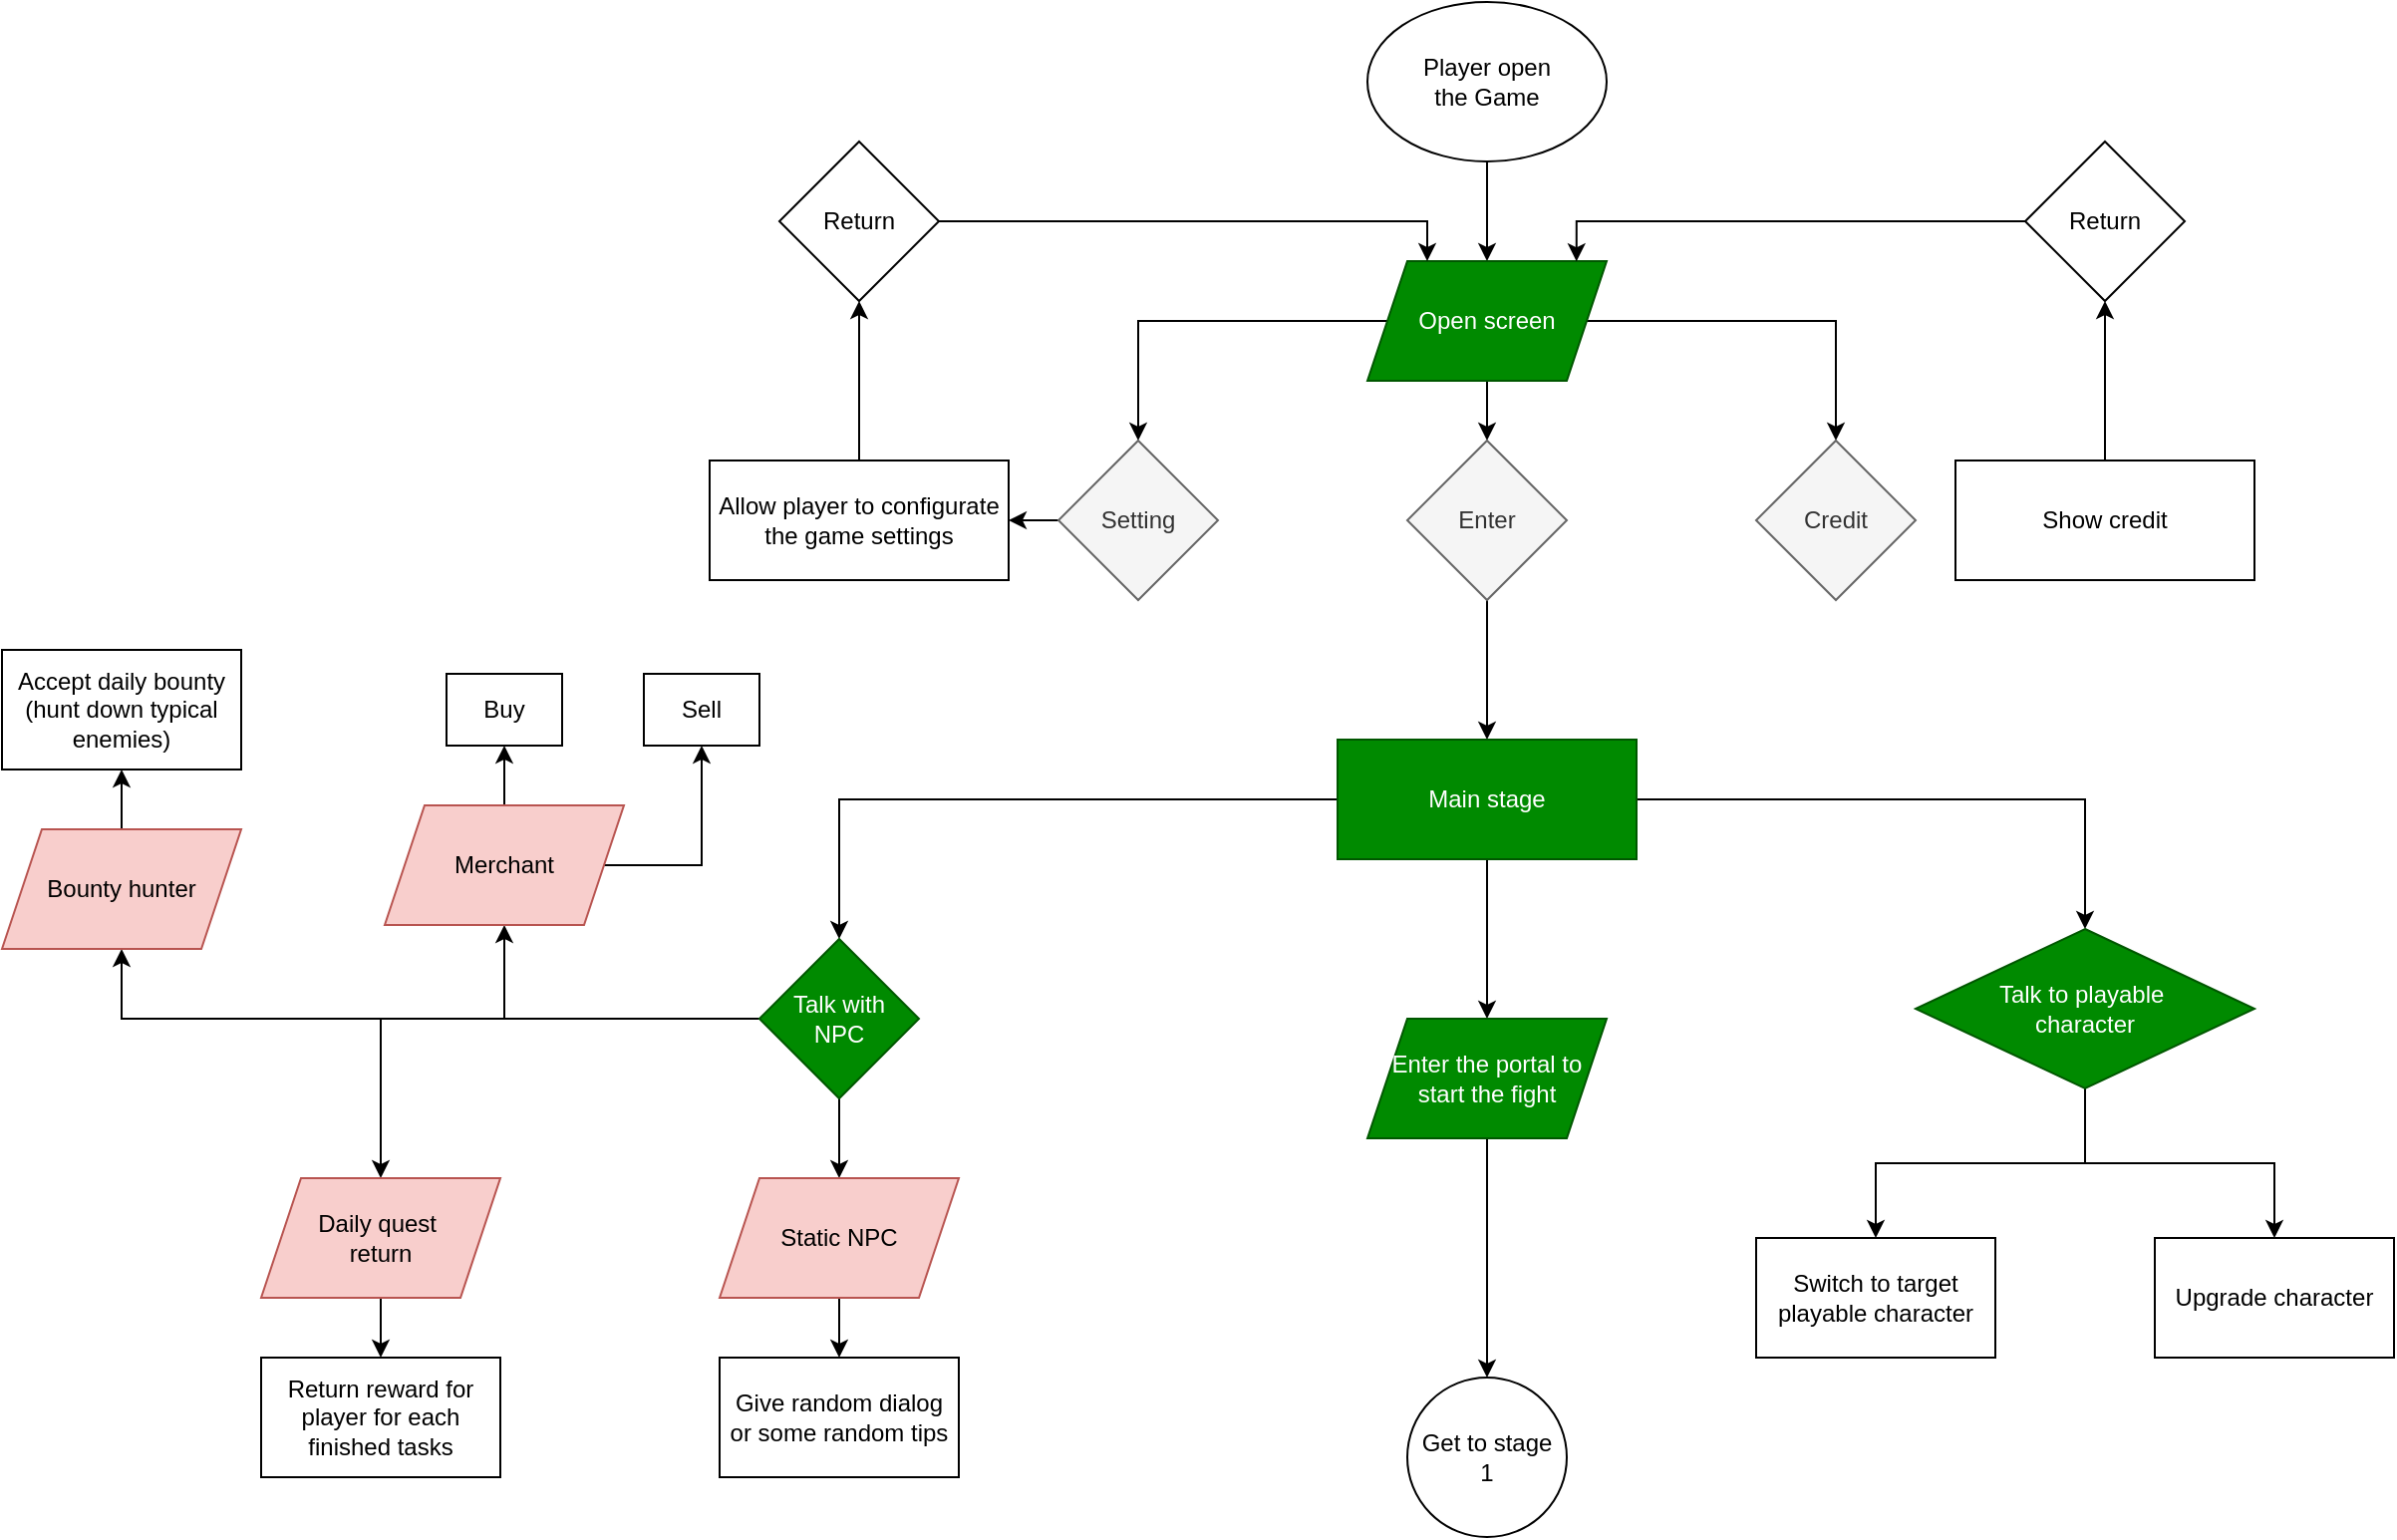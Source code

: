 <mxfile version="24.6.5" type="github">
  <diagram name="Page-1" id="mzJbTqpyfRkgzpyweL4M">
    <mxGraphModel dx="2230" dy="738" grid="1" gridSize="10" guides="1" tooltips="1" connect="1" arrows="1" fold="1" page="1" pageScale="1" pageWidth="850" pageHeight="1100" math="0" shadow="0">
      <root>
        <mxCell id="0" />
        <mxCell id="1" parent="0" />
        <mxCell id="QoFvrlMQni7rL53QiSBb-18" style="edgeStyle=orthogonalEdgeStyle;rounded=0;orthogonalLoop=1;jettySize=auto;html=1;entryX=0.5;entryY=0;entryDx=0;entryDy=0;" parent="1" source="QoFvrlMQni7rL53QiSBb-1" target="QoFvrlMQni7rL53QiSBb-10" edge="1">
          <mxGeometry relative="1" as="geometry" />
        </mxCell>
        <mxCell id="QoFvrlMQni7rL53QiSBb-1" value="Player open&lt;br&gt;the Game" style="ellipse;whiteSpace=wrap;html=1;" parent="1" vertex="1">
          <mxGeometry x="365" y="10" width="120" height="80" as="geometry" />
        </mxCell>
        <mxCell id="QoFvrlMQni7rL53QiSBb-14" style="edgeStyle=orthogonalEdgeStyle;rounded=0;orthogonalLoop=1;jettySize=auto;html=1;" parent="1" source="QoFvrlMQni7rL53QiSBb-10" target="QoFvrlMQni7rL53QiSBb-11" edge="1">
          <mxGeometry relative="1" as="geometry" />
        </mxCell>
        <mxCell id="QoFvrlMQni7rL53QiSBb-15" style="edgeStyle=orthogonalEdgeStyle;rounded=0;orthogonalLoop=1;jettySize=auto;html=1;" parent="1" source="QoFvrlMQni7rL53QiSBb-10" target="QoFvrlMQni7rL53QiSBb-12" edge="1">
          <mxGeometry relative="1" as="geometry" />
        </mxCell>
        <mxCell id="QoFvrlMQni7rL53QiSBb-16" style="edgeStyle=orthogonalEdgeStyle;rounded=0;orthogonalLoop=1;jettySize=auto;html=1;" parent="1" source="QoFvrlMQni7rL53QiSBb-10" target="QoFvrlMQni7rL53QiSBb-13" edge="1">
          <mxGeometry relative="1" as="geometry" />
        </mxCell>
        <mxCell id="QoFvrlMQni7rL53QiSBb-10" value="Open screen" style="shape=parallelogram;perimeter=parallelogramPerimeter;whiteSpace=wrap;html=1;fixedSize=1;fillColor=#008a00;fontColor=#ffffff;strokeColor=#005700;" parent="1" vertex="1">
          <mxGeometry x="365" y="140" width="120" height="60" as="geometry" />
        </mxCell>
        <mxCell id="UWSb3e3wchymhMPec0I4-20" style="edgeStyle=orthogonalEdgeStyle;rounded=0;orthogonalLoop=1;jettySize=auto;html=1;" edge="1" parent="1" source="QoFvrlMQni7rL53QiSBb-11" target="UWSb3e3wchymhMPec0I4-19">
          <mxGeometry relative="1" as="geometry" />
        </mxCell>
        <mxCell id="QoFvrlMQni7rL53QiSBb-11" value="Enter" style="rhombus;whiteSpace=wrap;html=1;fillColor=#f5f5f5;fontColor=#333333;strokeColor=#666666;" parent="1" vertex="1">
          <mxGeometry x="385" y="230" width="80" height="80" as="geometry" />
        </mxCell>
        <mxCell id="UWSb3e3wchymhMPec0I4-5" style="edgeStyle=orthogonalEdgeStyle;rounded=0;orthogonalLoop=1;jettySize=auto;html=1;" edge="1" parent="1" source="QoFvrlMQni7rL53QiSBb-12" target="UWSb3e3wchymhMPec0I4-4">
          <mxGeometry relative="1" as="geometry" />
        </mxCell>
        <mxCell id="QoFvrlMQni7rL53QiSBb-12" value="Setting" style="rhombus;whiteSpace=wrap;html=1;fillColor=#f5f5f5;fontColor=#333333;strokeColor=#666666;" parent="1" vertex="1">
          <mxGeometry x="210" y="230" width="80" height="80" as="geometry" />
        </mxCell>
        <mxCell id="QoFvrlMQni7rL53QiSBb-13" value="Credit" style="rhombus;whiteSpace=wrap;html=1;fillColor=#f5f5f5;fontColor=#333333;strokeColor=#666666;" parent="1" vertex="1">
          <mxGeometry x="560" y="230" width="80" height="80" as="geometry" />
        </mxCell>
        <mxCell id="UWSb3e3wchymhMPec0I4-11" style="edgeStyle=orthogonalEdgeStyle;rounded=0;orthogonalLoop=1;jettySize=auto;html=1;entryX=0.25;entryY=0;entryDx=0;entryDy=0;" edge="1" parent="1" source="UWSb3e3wchymhMPec0I4-2" target="QoFvrlMQni7rL53QiSBb-10">
          <mxGeometry relative="1" as="geometry" />
        </mxCell>
        <mxCell id="UWSb3e3wchymhMPec0I4-2" value="Return" style="rhombus;whiteSpace=wrap;html=1;" vertex="1" parent="1">
          <mxGeometry x="70" y="80" width="80" height="80" as="geometry" />
        </mxCell>
        <mxCell id="UWSb3e3wchymhMPec0I4-13" style="edgeStyle=orthogonalEdgeStyle;rounded=0;orthogonalLoop=1;jettySize=auto;html=1;" edge="1" parent="1" source="UWSb3e3wchymhMPec0I4-4" target="UWSb3e3wchymhMPec0I4-2">
          <mxGeometry relative="1" as="geometry" />
        </mxCell>
        <mxCell id="UWSb3e3wchymhMPec0I4-4" value="Allow player to configurate the game settings" style="rounded=0;whiteSpace=wrap;html=1;" vertex="1" parent="1">
          <mxGeometry x="35" y="240" width="150" height="60" as="geometry" />
        </mxCell>
        <mxCell id="UWSb3e3wchymhMPec0I4-16" style="edgeStyle=orthogonalEdgeStyle;rounded=0;orthogonalLoop=1;jettySize=auto;html=1;" edge="1" parent="1" source="UWSb3e3wchymhMPec0I4-14" target="UWSb3e3wchymhMPec0I4-15">
          <mxGeometry relative="1" as="geometry" />
        </mxCell>
        <mxCell id="UWSb3e3wchymhMPec0I4-14" value="Show credit" style="rounded=0;whiteSpace=wrap;html=1;" vertex="1" parent="1">
          <mxGeometry x="660" y="240" width="150" height="60" as="geometry" />
        </mxCell>
        <mxCell id="UWSb3e3wchymhMPec0I4-15" value="Return" style="rhombus;whiteSpace=wrap;html=1;" vertex="1" parent="1">
          <mxGeometry x="695" y="80" width="80" height="80" as="geometry" />
        </mxCell>
        <mxCell id="UWSb3e3wchymhMPec0I4-18" style="edgeStyle=orthogonalEdgeStyle;rounded=0;orthogonalLoop=1;jettySize=auto;html=1;entryX=0.874;entryY=0.002;entryDx=0;entryDy=0;entryPerimeter=0;" edge="1" parent="1" source="UWSb3e3wchymhMPec0I4-15" target="QoFvrlMQni7rL53QiSBb-10">
          <mxGeometry relative="1" as="geometry" />
        </mxCell>
        <mxCell id="UWSb3e3wchymhMPec0I4-22" style="edgeStyle=orthogonalEdgeStyle;rounded=0;orthogonalLoop=1;jettySize=auto;html=1;" edge="1" parent="1" source="UWSb3e3wchymhMPec0I4-19" target="UWSb3e3wchymhMPec0I4-21">
          <mxGeometry relative="1" as="geometry" />
        </mxCell>
        <mxCell id="UWSb3e3wchymhMPec0I4-24" style="edgeStyle=orthogonalEdgeStyle;rounded=0;orthogonalLoop=1;jettySize=auto;html=1;" edge="1" parent="1" source="UWSb3e3wchymhMPec0I4-19" target="UWSb3e3wchymhMPec0I4-26">
          <mxGeometry relative="1" as="geometry">
            <mxPoint x="105" y="450" as="targetPoint" />
          </mxGeometry>
        </mxCell>
        <mxCell id="UWSb3e3wchymhMPec0I4-67" style="edgeStyle=orthogonalEdgeStyle;rounded=0;orthogonalLoop=1;jettySize=auto;html=1;" edge="1" parent="1" source="UWSb3e3wchymhMPec0I4-19" target="UWSb3e3wchymhMPec0I4-65">
          <mxGeometry relative="1" as="geometry" />
        </mxCell>
        <mxCell id="UWSb3e3wchymhMPec0I4-19" value="Main stage" style="rounded=0;whiteSpace=wrap;html=1;fillColor=#008a00;fontColor=#ffffff;strokeColor=#005700;" vertex="1" parent="1">
          <mxGeometry x="350" y="380" width="150" height="60" as="geometry" />
        </mxCell>
        <mxCell id="UWSb3e3wchymhMPec0I4-72" style="edgeStyle=orthogonalEdgeStyle;rounded=0;orthogonalLoop=1;jettySize=auto;html=1;" edge="1" parent="1" source="UWSb3e3wchymhMPec0I4-21" target="UWSb3e3wchymhMPec0I4-74">
          <mxGeometry relative="1" as="geometry">
            <mxPoint x="425" y="690" as="targetPoint" />
          </mxGeometry>
        </mxCell>
        <mxCell id="UWSb3e3wchymhMPec0I4-21" value="Enter the portal to start the fight" style="shape=parallelogram;perimeter=parallelogramPerimeter;whiteSpace=wrap;html=1;fixedSize=1;fillColor=#008a00;fontColor=#ffffff;strokeColor=#005700;" vertex="1" parent="1">
          <mxGeometry x="365" y="520" width="120" height="60" as="geometry" />
        </mxCell>
        <mxCell id="UWSb3e3wchymhMPec0I4-28" style="edgeStyle=orthogonalEdgeStyle;rounded=0;orthogonalLoop=1;jettySize=auto;html=1;" edge="1" parent="1" source="UWSb3e3wchymhMPec0I4-26" target="UWSb3e3wchymhMPec0I4-27">
          <mxGeometry relative="1" as="geometry" />
        </mxCell>
        <mxCell id="UWSb3e3wchymhMPec0I4-57" style="edgeStyle=orthogonalEdgeStyle;rounded=0;orthogonalLoop=1;jettySize=auto;html=1;" edge="1" parent="1" source="UWSb3e3wchymhMPec0I4-26" target="UWSb3e3wchymhMPec0I4-54">
          <mxGeometry relative="1" as="geometry" />
        </mxCell>
        <mxCell id="UWSb3e3wchymhMPec0I4-60" style="edgeStyle=orthogonalEdgeStyle;rounded=0;orthogonalLoop=1;jettySize=auto;html=1;entryX=0.5;entryY=1;entryDx=0;entryDy=0;" edge="1" parent="1" source="UWSb3e3wchymhMPec0I4-26" target="UWSb3e3wchymhMPec0I4-46">
          <mxGeometry relative="1" as="geometry" />
        </mxCell>
        <mxCell id="UWSb3e3wchymhMPec0I4-64" style="edgeStyle=orthogonalEdgeStyle;rounded=0;orthogonalLoop=1;jettySize=auto;html=1;" edge="1" parent="1" source="UWSb3e3wchymhMPec0I4-26" target="UWSb3e3wchymhMPec0I4-61">
          <mxGeometry relative="1" as="geometry" />
        </mxCell>
        <mxCell id="UWSb3e3wchymhMPec0I4-26" value="Talk with &lt;br&gt;NPC" style="rhombus;whiteSpace=wrap;html=1;fillColor=#008a00;strokeColor=#005700;fontColor=#ffffff;" vertex="1" parent="1">
          <mxGeometry x="60" y="480" width="80" height="80" as="geometry" />
        </mxCell>
        <mxCell id="UWSb3e3wchymhMPec0I4-49" style="edgeStyle=orthogonalEdgeStyle;rounded=0;orthogonalLoop=1;jettySize=auto;html=1;" edge="1" parent="1" source="UWSb3e3wchymhMPec0I4-27" target="UWSb3e3wchymhMPec0I4-48">
          <mxGeometry relative="1" as="geometry" />
        </mxCell>
        <mxCell id="UWSb3e3wchymhMPec0I4-51" style="edgeStyle=orthogonalEdgeStyle;rounded=0;orthogonalLoop=1;jettySize=auto;html=1;" edge="1" parent="1" source="UWSb3e3wchymhMPec0I4-27" target="UWSb3e3wchymhMPec0I4-50">
          <mxGeometry relative="1" as="geometry" />
        </mxCell>
        <mxCell id="UWSb3e3wchymhMPec0I4-27" value="Merchant" style="shape=parallelogram;perimeter=parallelogramPerimeter;whiteSpace=wrap;html=1;fixedSize=1;fillColor=#f8cecc;strokeColor=#b85450;" vertex="1" parent="1">
          <mxGeometry x="-128" y="413" width="120" height="60" as="geometry" />
        </mxCell>
        <mxCell id="UWSb3e3wchymhMPec0I4-42" value="Switch to target playable character" style="rounded=0;whiteSpace=wrap;html=1;" vertex="1" parent="1">
          <mxGeometry x="560" y="630" width="120" height="60" as="geometry" />
        </mxCell>
        <mxCell id="UWSb3e3wchymhMPec0I4-43" value="Upgrade character" style="rounded=0;whiteSpace=wrap;html=1;" vertex="1" parent="1">
          <mxGeometry x="760" y="630" width="120" height="60" as="geometry" />
        </mxCell>
        <mxCell id="UWSb3e3wchymhMPec0I4-56" style="edgeStyle=orthogonalEdgeStyle;rounded=0;orthogonalLoop=1;jettySize=auto;html=1;" edge="1" parent="1" source="UWSb3e3wchymhMPec0I4-46" target="UWSb3e3wchymhMPec0I4-52">
          <mxGeometry relative="1" as="geometry" />
        </mxCell>
        <mxCell id="UWSb3e3wchymhMPec0I4-46" value="Bounty hunter" style="shape=parallelogram;perimeter=parallelogramPerimeter;whiteSpace=wrap;html=1;fixedSize=1;fillColor=#f8cecc;strokeColor=#b85450;" vertex="1" parent="1">
          <mxGeometry x="-320" y="425" width="120" height="60" as="geometry" />
        </mxCell>
        <mxCell id="UWSb3e3wchymhMPec0I4-48" value="Buy" style="rounded=0;whiteSpace=wrap;html=1;" vertex="1" parent="1">
          <mxGeometry x="-97" y="347" width="58" height="36" as="geometry" />
        </mxCell>
        <mxCell id="UWSb3e3wchymhMPec0I4-50" value="Sell" style="rounded=0;whiteSpace=wrap;html=1;" vertex="1" parent="1">
          <mxGeometry x="2" y="347" width="58" height="36" as="geometry" />
        </mxCell>
        <mxCell id="UWSb3e3wchymhMPec0I4-52" value="Accept daily bounty&lt;br&gt;(hunt down typical enemies)" style="rounded=0;whiteSpace=wrap;html=1;" vertex="1" parent="1">
          <mxGeometry x="-320" y="335" width="120" height="60" as="geometry" />
        </mxCell>
        <mxCell id="UWSb3e3wchymhMPec0I4-59" style="edgeStyle=orthogonalEdgeStyle;rounded=0;orthogonalLoop=1;jettySize=auto;html=1;" edge="1" parent="1" source="UWSb3e3wchymhMPec0I4-54" target="UWSb3e3wchymhMPec0I4-58">
          <mxGeometry relative="1" as="geometry" />
        </mxCell>
        <mxCell id="UWSb3e3wchymhMPec0I4-54" value="Daily quest&amp;nbsp;&lt;div&gt;return&lt;/div&gt;" style="shape=parallelogram;perimeter=parallelogramPerimeter;whiteSpace=wrap;html=1;fixedSize=1;fillColor=#f8cecc;strokeColor=#b85450;" vertex="1" parent="1">
          <mxGeometry x="-190" y="600" width="120" height="60" as="geometry" />
        </mxCell>
        <mxCell id="UWSb3e3wchymhMPec0I4-58" value="Return reward for player for each finished tasks" style="rounded=0;whiteSpace=wrap;html=1;" vertex="1" parent="1">
          <mxGeometry x="-190" y="690" width="120" height="60" as="geometry" />
        </mxCell>
        <mxCell id="UWSb3e3wchymhMPec0I4-63" style="edgeStyle=orthogonalEdgeStyle;rounded=0;orthogonalLoop=1;jettySize=auto;html=1;" edge="1" parent="1" source="UWSb3e3wchymhMPec0I4-61" target="UWSb3e3wchymhMPec0I4-62">
          <mxGeometry relative="1" as="geometry" />
        </mxCell>
        <mxCell id="UWSb3e3wchymhMPec0I4-61" value="Static NPC" style="shape=parallelogram;perimeter=parallelogramPerimeter;whiteSpace=wrap;html=1;fixedSize=1;fillColor=#f8cecc;strokeColor=#b85450;" vertex="1" parent="1">
          <mxGeometry x="40" y="600" width="120" height="60" as="geometry" />
        </mxCell>
        <mxCell id="UWSb3e3wchymhMPec0I4-62" value="Give random dialog or some random tips" style="rounded=0;whiteSpace=wrap;html=1;" vertex="1" parent="1">
          <mxGeometry x="40" y="690" width="120" height="60" as="geometry" />
        </mxCell>
        <mxCell id="UWSb3e3wchymhMPec0I4-68" style="edgeStyle=orthogonalEdgeStyle;rounded=0;orthogonalLoop=1;jettySize=auto;html=1;" edge="1" parent="1" source="UWSb3e3wchymhMPec0I4-65" target="UWSb3e3wchymhMPec0I4-42">
          <mxGeometry relative="1" as="geometry" />
        </mxCell>
        <mxCell id="UWSb3e3wchymhMPec0I4-69" style="edgeStyle=orthogonalEdgeStyle;rounded=0;orthogonalLoop=1;jettySize=auto;html=1;" edge="1" parent="1" source="UWSb3e3wchymhMPec0I4-65" target="UWSb3e3wchymhMPec0I4-43">
          <mxGeometry relative="1" as="geometry" />
        </mxCell>
        <mxCell id="UWSb3e3wchymhMPec0I4-65" value="Talk to playable&amp;nbsp;&lt;div&gt;character&lt;/div&gt;" style="rhombus;whiteSpace=wrap;html=1;fillColor=#008a00;strokeColor=#005700;fontColor=#ffffff;" vertex="1" parent="1">
          <mxGeometry x="640" y="475" width="170" height="80" as="geometry" />
        </mxCell>
        <mxCell id="UWSb3e3wchymhMPec0I4-74" value="Get to stage&lt;div&gt;1&lt;/div&gt;" style="ellipse;whiteSpace=wrap;html=1;aspect=fixed;" vertex="1" parent="1">
          <mxGeometry x="385" y="700" width="80" height="80" as="geometry" />
        </mxCell>
      </root>
    </mxGraphModel>
  </diagram>
</mxfile>
